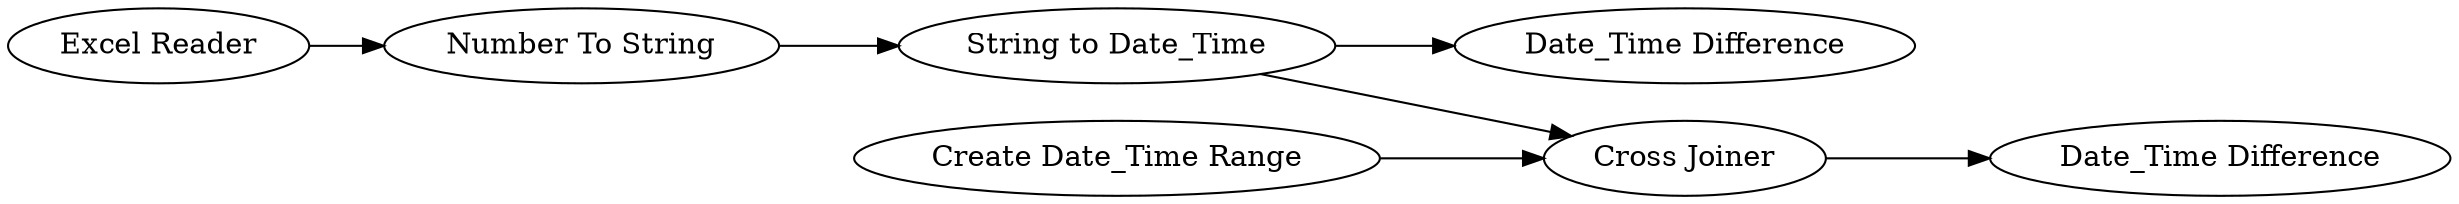 digraph {
	1 [label="Excel Reader"]
	3 [label="Number To String"]
	4 [label="String to Date_Time"]
	5 [label="Date_Time Difference"]
	6 [label="Date_Time Difference"]
	7 [label="Cross Joiner"]
	8 [label="Create Date_Time Range"]
	1 -> 3
	3 -> 4
	4 -> 5
	4 -> 7
	7 -> 6
	8 -> 7
	rankdir=LR
}
